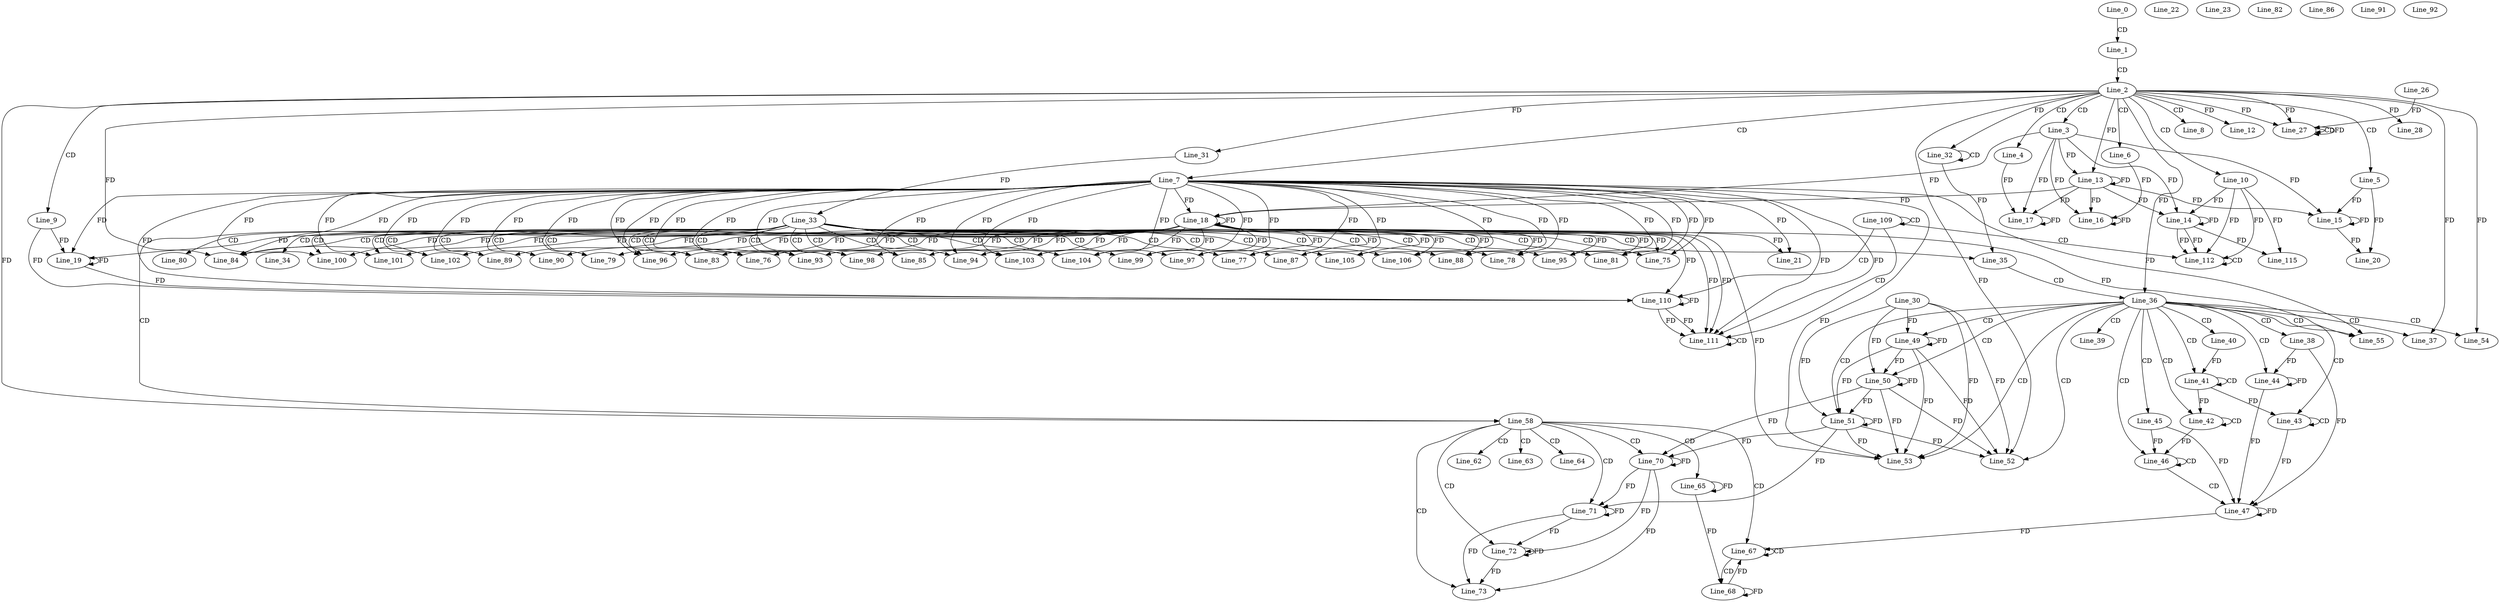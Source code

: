 digraph G {
  Line_0;
  Line_1;
  Line_2;
  Line_3;
  Line_4;
  Line_5;
  Line_6;
  Line_7;
  Line_8;
  Line_9;
  Line_10;
  Line_12;
  Line_13;
  Line_13;
  Line_14;
  Line_15;
  Line_15;
  Line_16;
  Line_16;
  Line_17;
  Line_17;
  Line_18;
  Line_18;
  Line_19;
  Line_20;
  Line_21;
  Line_22;
  Line_23;
  Line_27;
  Line_27;
  Line_27;
  Line_26;
  Line_27;
  Line_27;
  Line_28;
  Line_31;
  Line_32;
  Line_32;
  Line_31;
  Line_33;
  Line_33;
  Line_34;
  Line_35;
  Line_36;
  Line_36;
  Line_37;
  Line_37;
  Line_38;
  Line_39;
  Line_40;
  Line_41;
  Line_41;
  Line_42;
  Line_42;
  Line_43;
  Line_43;
  Line_44;
  Line_45;
  Line_46;
  Line_47;
  Line_47;
  Line_47;
  Line_49;
  Line_30;
  Line_50;
  Line_50;
  Line_51;
  Line_51;
  Line_52;
  Line_52;
  Line_53;
  Line_54;
  Line_54;
  Line_55;
  Line_58;
  Line_58;
  Line_58;
  Line_62;
  Line_63;
  Line_64;
  Line_65;
  Line_67;
  Line_68;
  Line_68;
  Line_68;
  Line_70;
  Line_71;
  Line_71;
  Line_72;
  Line_72;
  Line_73;
  Line_73;
  Line_75;
  Line_76;
  Line_77;
  Line_78;
  Line_79;
  Line_80;
  Line_81;
  Line_82;
  Line_83;
  Line_84;
  Line_84;
  Line_85;
  Line_86;
  Line_87;
  Line_88;
  Line_89;
  Line_90;
  Line_91;
  Line_92;
  Line_93;
  Line_94;
  Line_95;
  Line_96;
  Line_97;
  Line_98;
  Line_99;
  Line_100;
  Line_101;
  Line_102;
  Line_103;
  Line_104;
  Line_105;
  Line_106;
  Line_109;
  Line_109;
  Line_110;
  Line_111;
  Line_111;
  Line_111;
  Line_112;
  Line_112;
  Line_115;
  Line_0 -> Line_1 [ label="CD" ];
  Line_1 -> Line_2 [ label="CD" ];
  Line_2 -> Line_3 [ label="CD" ];
  Line_2 -> Line_4 [ label="CD" ];
  Line_2 -> Line_5 [ label="CD" ];
  Line_2 -> Line_6 [ label="CD" ];
  Line_2 -> Line_7 [ label="CD" ];
  Line_2 -> Line_8 [ label="CD" ];
  Line_2 -> Line_9 [ label="CD" ];
  Line_2 -> Line_10 [ label="CD" ];
  Line_2 -> Line_12 [ label="FD" ];
  Line_3 -> Line_13 [ label="FD" ];
  Line_13 -> Line_13 [ label="FD" ];
  Line_2 -> Line_13 [ label="FD" ];
  Line_10 -> Line_14 [ label="FD" ];
  Line_14 -> Line_14 [ label="FD" ];
  Line_3 -> Line_14 [ label="FD" ];
  Line_13 -> Line_14 [ label="FD" ];
  Line_5 -> Line_15 [ label="FD" ];
  Line_15 -> Line_15 [ label="FD" ];
  Line_3 -> Line_15 [ label="FD" ];
  Line_13 -> Line_15 [ label="FD" ];
  Line_6 -> Line_16 [ label="FD" ];
  Line_16 -> Line_16 [ label="FD" ];
  Line_3 -> Line_16 [ label="FD" ];
  Line_13 -> Line_16 [ label="FD" ];
  Line_4 -> Line_17 [ label="FD" ];
  Line_17 -> Line_17 [ label="FD" ];
  Line_3 -> Line_17 [ label="FD" ];
  Line_13 -> Line_17 [ label="FD" ];
  Line_7 -> Line_18 [ label="FD" ];
  Line_18 -> Line_18 [ label="FD" ];
  Line_3 -> Line_18 [ label="FD" ];
  Line_13 -> Line_18 [ label="FD" ];
  Line_9 -> Line_19 [ label="FD" ];
  Line_19 -> Line_19 [ label="FD" ];
  Line_7 -> Line_19 [ label="FD" ];
  Line_18 -> Line_19 [ label="FD" ];
  Line_5 -> Line_20 [ label="FD" ];
  Line_15 -> Line_20 [ label="FD" ];
  Line_7 -> Line_21 [ label="FD" ];
  Line_18 -> Line_21 [ label="FD" ];
  Line_2 -> Line_27 [ label="FD" ];
  Line_27 -> Line_27 [ label="CD" ];
  Line_26 -> Line_27 [ label="FD" ];
  Line_27 -> Line_27 [ label="FD" ];
  Line_2 -> Line_27 [ label="FD" ];
  Line_2 -> Line_28 [ label="FD" ];
  Line_2 -> Line_31 [ label="FD" ];
  Line_32 -> Line_32 [ label="CD" ];
  Line_2 -> Line_32 [ label="FD" ];
  Line_31 -> Line_33 [ label="FD" ];
  Line_33 -> Line_34 [ label="CD" ];
  Line_33 -> Line_35 [ label="CD" ];
  Line_32 -> Line_35 [ label="FD" ];
  Line_35 -> Line_36 [ label="CD" ];
  Line_2 -> Line_36 [ label="FD" ];
  Line_36 -> Line_37 [ label="CD" ];
  Line_2 -> Line_37 [ label="FD" ];
  Line_36 -> Line_38 [ label="CD" ];
  Line_36 -> Line_39 [ label="CD" ];
  Line_36 -> Line_40 [ label="CD" ];
  Line_36 -> Line_41 [ label="CD" ];
  Line_41 -> Line_41 [ label="CD" ];
  Line_40 -> Line_41 [ label="FD" ];
  Line_36 -> Line_42 [ label="CD" ];
  Line_42 -> Line_42 [ label="CD" ];
  Line_41 -> Line_42 [ label="FD" ];
  Line_36 -> Line_43 [ label="CD" ];
  Line_43 -> Line_43 [ label="CD" ];
  Line_41 -> Line_43 [ label="FD" ];
  Line_36 -> Line_44 [ label="CD" ];
  Line_38 -> Line_44 [ label="FD" ];
  Line_44 -> Line_44 [ label="FD" ];
  Line_36 -> Line_45 [ label="CD" ];
  Line_36 -> Line_46 [ label="CD" ];
  Line_46 -> Line_46 [ label="CD" ];
  Line_45 -> Line_46 [ label="FD" ];
  Line_42 -> Line_46 [ label="FD" ];
  Line_46 -> Line_47 [ label="CD" ];
  Line_47 -> Line_47 [ label="FD" ];
  Line_45 -> Line_47 [ label="FD" ];
  Line_43 -> Line_47 [ label="FD" ];
  Line_38 -> Line_47 [ label="FD" ];
  Line_44 -> Line_47 [ label="FD" ];
  Line_36 -> Line_49 [ label="CD" ];
  Line_30 -> Line_49 [ label="FD" ];
  Line_49 -> Line_49 [ label="FD" ];
  Line_36 -> Line_50 [ label="CD" ];
  Line_30 -> Line_50 [ label="FD" ];
  Line_49 -> Line_50 [ label="FD" ];
  Line_50 -> Line_50 [ label="FD" ];
  Line_36 -> Line_51 [ label="CD" ];
  Line_30 -> Line_51 [ label="FD" ];
  Line_49 -> Line_51 [ label="FD" ];
  Line_50 -> Line_51 [ label="FD" ];
  Line_51 -> Line_51 [ label="FD" ];
  Line_36 -> Line_52 [ label="CD" ];
  Line_30 -> Line_52 [ label="FD" ];
  Line_49 -> Line_52 [ label="FD" ];
  Line_50 -> Line_52 [ label="FD" ];
  Line_51 -> Line_52 [ label="FD" ];
  Line_2 -> Line_52 [ label="FD" ];
  Line_36 -> Line_53 [ label="CD" ];
  Line_7 -> Line_53 [ label="FD" ];
  Line_18 -> Line_53 [ label="FD" ];
  Line_30 -> Line_53 [ label="FD" ];
  Line_49 -> Line_53 [ label="FD" ];
  Line_50 -> Line_53 [ label="FD" ];
  Line_51 -> Line_53 [ label="FD" ];
  Line_36 -> Line_54 [ label="CD" ];
  Line_2 -> Line_54 [ label="FD" ];
  Line_36 -> Line_55 [ label="CD" ];
  Line_7 -> Line_55 [ label="FD" ];
  Line_18 -> Line_55 [ label="FD" ];
  Line_33 -> Line_58 [ label="CD" ];
  Line_2 -> Line_58 [ label="FD" ];
  Line_58 -> Line_62 [ label="CD" ];
  Line_58 -> Line_63 [ label="CD" ];
  Line_58 -> Line_64 [ label="CD" ];
  Line_58 -> Line_65 [ label="CD" ];
  Line_65 -> Line_65 [ label="FD" ];
  Line_58 -> Line_67 [ label="CD" ];
  Line_67 -> Line_67 [ label="CD" ];
  Line_47 -> Line_67 [ label="FD" ];
  Line_67 -> Line_68 [ label="CD" ];
  Line_68 -> Line_68 [ label="FD" ];
  Line_65 -> Line_68 [ label="FD" ];
  Line_58 -> Line_70 [ label="CD" ];
  Line_50 -> Line_70 [ label="FD" ];
  Line_51 -> Line_70 [ label="FD" ];
  Line_70 -> Line_70 [ label="FD" ];
  Line_58 -> Line_71 [ label="CD" ];
  Line_51 -> Line_71 [ label="FD" ];
  Line_70 -> Line_71 [ label="FD" ];
  Line_71 -> Line_71 [ label="FD" ];
  Line_58 -> Line_72 [ label="CD" ];
  Line_70 -> Line_72 [ label="FD" ];
  Line_71 -> Line_72 [ label="FD" ];
  Line_72 -> Line_72 [ label="FD" ];
  Line_58 -> Line_73 [ label="CD" ];
  Line_70 -> Line_73 [ label="FD" ];
  Line_71 -> Line_73 [ label="FD" ];
  Line_72 -> Line_73 [ label="FD" ];
  Line_33 -> Line_75 [ label="CD" ];
  Line_7 -> Line_75 [ label="FD" ];
  Line_18 -> Line_75 [ label="FD" ];
  Line_33 -> Line_76 [ label="CD" ];
  Line_7 -> Line_76 [ label="FD" ];
  Line_18 -> Line_76 [ label="FD" ];
  Line_33 -> Line_77 [ label="CD" ];
  Line_7 -> Line_77 [ label="FD" ];
  Line_18 -> Line_77 [ label="FD" ];
  Line_33 -> Line_78 [ label="CD" ];
  Line_7 -> Line_78 [ label="FD" ];
  Line_18 -> Line_78 [ label="FD" ];
  Line_33 -> Line_79 [ label="CD" ];
  Line_7 -> Line_79 [ label="FD" ];
  Line_18 -> Line_79 [ label="FD" ];
  Line_33 -> Line_80 [ label="CD" ];
  Line_33 -> Line_81 [ label="CD" ];
  Line_7 -> Line_81 [ label="FD" ];
  Line_18 -> Line_81 [ label="FD" ];
  Line_33 -> Line_83 [ label="CD" ];
  Line_7 -> Line_83 [ label="FD" ];
  Line_18 -> Line_83 [ label="FD" ];
  Line_33 -> Line_84 [ label="CD" ];
  Line_7 -> Line_84 [ label="FD" ];
  Line_18 -> Line_84 [ label="FD" ];
  Line_2 -> Line_84 [ label="FD" ];
  Line_33 -> Line_85 [ label="CD" ];
  Line_7 -> Line_85 [ label="FD" ];
  Line_18 -> Line_85 [ label="FD" ];
  Line_33 -> Line_87 [ label="CD" ];
  Line_7 -> Line_87 [ label="FD" ];
  Line_18 -> Line_87 [ label="FD" ];
  Line_33 -> Line_88 [ label="CD" ];
  Line_7 -> Line_88 [ label="FD" ];
  Line_18 -> Line_88 [ label="FD" ];
  Line_33 -> Line_89 [ label="CD" ];
  Line_7 -> Line_89 [ label="FD" ];
  Line_18 -> Line_89 [ label="FD" ];
  Line_33 -> Line_90 [ label="CD" ];
  Line_7 -> Line_90 [ label="FD" ];
  Line_18 -> Line_90 [ label="FD" ];
  Line_33 -> Line_93 [ label="CD" ];
  Line_7 -> Line_93 [ label="FD" ];
  Line_18 -> Line_93 [ label="FD" ];
  Line_33 -> Line_94 [ label="CD" ];
  Line_7 -> Line_94 [ label="FD" ];
  Line_18 -> Line_94 [ label="FD" ];
  Line_33 -> Line_95 [ label="CD" ];
  Line_7 -> Line_95 [ label="FD" ];
  Line_18 -> Line_95 [ label="FD" ];
  Line_33 -> Line_96 [ label="CD" ];
  Line_7 -> Line_96 [ label="FD" ];
  Line_18 -> Line_96 [ label="FD" ];
  Line_33 -> Line_97 [ label="CD" ];
  Line_7 -> Line_97 [ label="FD" ];
  Line_18 -> Line_97 [ label="FD" ];
  Line_33 -> Line_98 [ label="CD" ];
  Line_7 -> Line_98 [ label="FD" ];
  Line_18 -> Line_98 [ label="FD" ];
  Line_33 -> Line_99 [ label="CD" ];
  Line_7 -> Line_99 [ label="FD" ];
  Line_18 -> Line_99 [ label="FD" ];
  Line_33 -> Line_100 [ label="CD" ];
  Line_7 -> Line_100 [ label="FD" ];
  Line_18 -> Line_100 [ label="FD" ];
  Line_33 -> Line_101 [ label="CD" ];
  Line_7 -> Line_101 [ label="FD" ];
  Line_18 -> Line_101 [ label="FD" ];
  Line_33 -> Line_102 [ label="CD" ];
  Line_7 -> Line_102 [ label="FD" ];
  Line_18 -> Line_102 [ label="FD" ];
  Line_33 -> Line_103 [ label="CD" ];
  Line_7 -> Line_103 [ label="FD" ];
  Line_18 -> Line_103 [ label="FD" ];
  Line_33 -> Line_104 [ label="CD" ];
  Line_7 -> Line_104 [ label="FD" ];
  Line_18 -> Line_104 [ label="FD" ];
  Line_33 -> Line_105 [ label="CD" ];
  Line_7 -> Line_105 [ label="FD" ];
  Line_18 -> Line_105 [ label="FD" ];
  Line_33 -> Line_106 [ label="CD" ];
  Line_7 -> Line_106 [ label="FD" ];
  Line_18 -> Line_106 [ label="FD" ];
  Line_109 -> Line_109 [ label="CD" ];
  Line_109 -> Line_110 [ label="CD" ];
  Line_7 -> Line_110 [ label="FD" ];
  Line_18 -> Line_110 [ label="FD" ];
  Line_110 -> Line_110 [ label="FD" ];
  Line_9 -> Line_110 [ label="FD" ];
  Line_19 -> Line_110 [ label="FD" ];
  Line_109 -> Line_111 [ label="CD" ];
  Line_7 -> Line_111 [ label="FD" ];
  Line_18 -> Line_111 [ label="FD" ];
  Line_110 -> Line_111 [ label="FD" ];
  Line_111 -> Line_111 [ label="CD" ];
  Line_7 -> Line_111 [ label="FD" ];
  Line_18 -> Line_111 [ label="FD" ];
  Line_110 -> Line_111 [ label="FD" ];
  Line_109 -> Line_112 [ label="CD" ];
  Line_10 -> Line_112 [ label="FD" ];
  Line_14 -> Line_112 [ label="FD" ];
  Line_112 -> Line_112 [ label="CD" ];
  Line_10 -> Line_112 [ label="FD" ];
  Line_14 -> Line_112 [ label="FD" ];
  Line_10 -> Line_115 [ label="FD" ];
  Line_14 -> Line_115 [ label="FD" ];
  Line_68 -> Line_67 [ label="FD" ];
}
